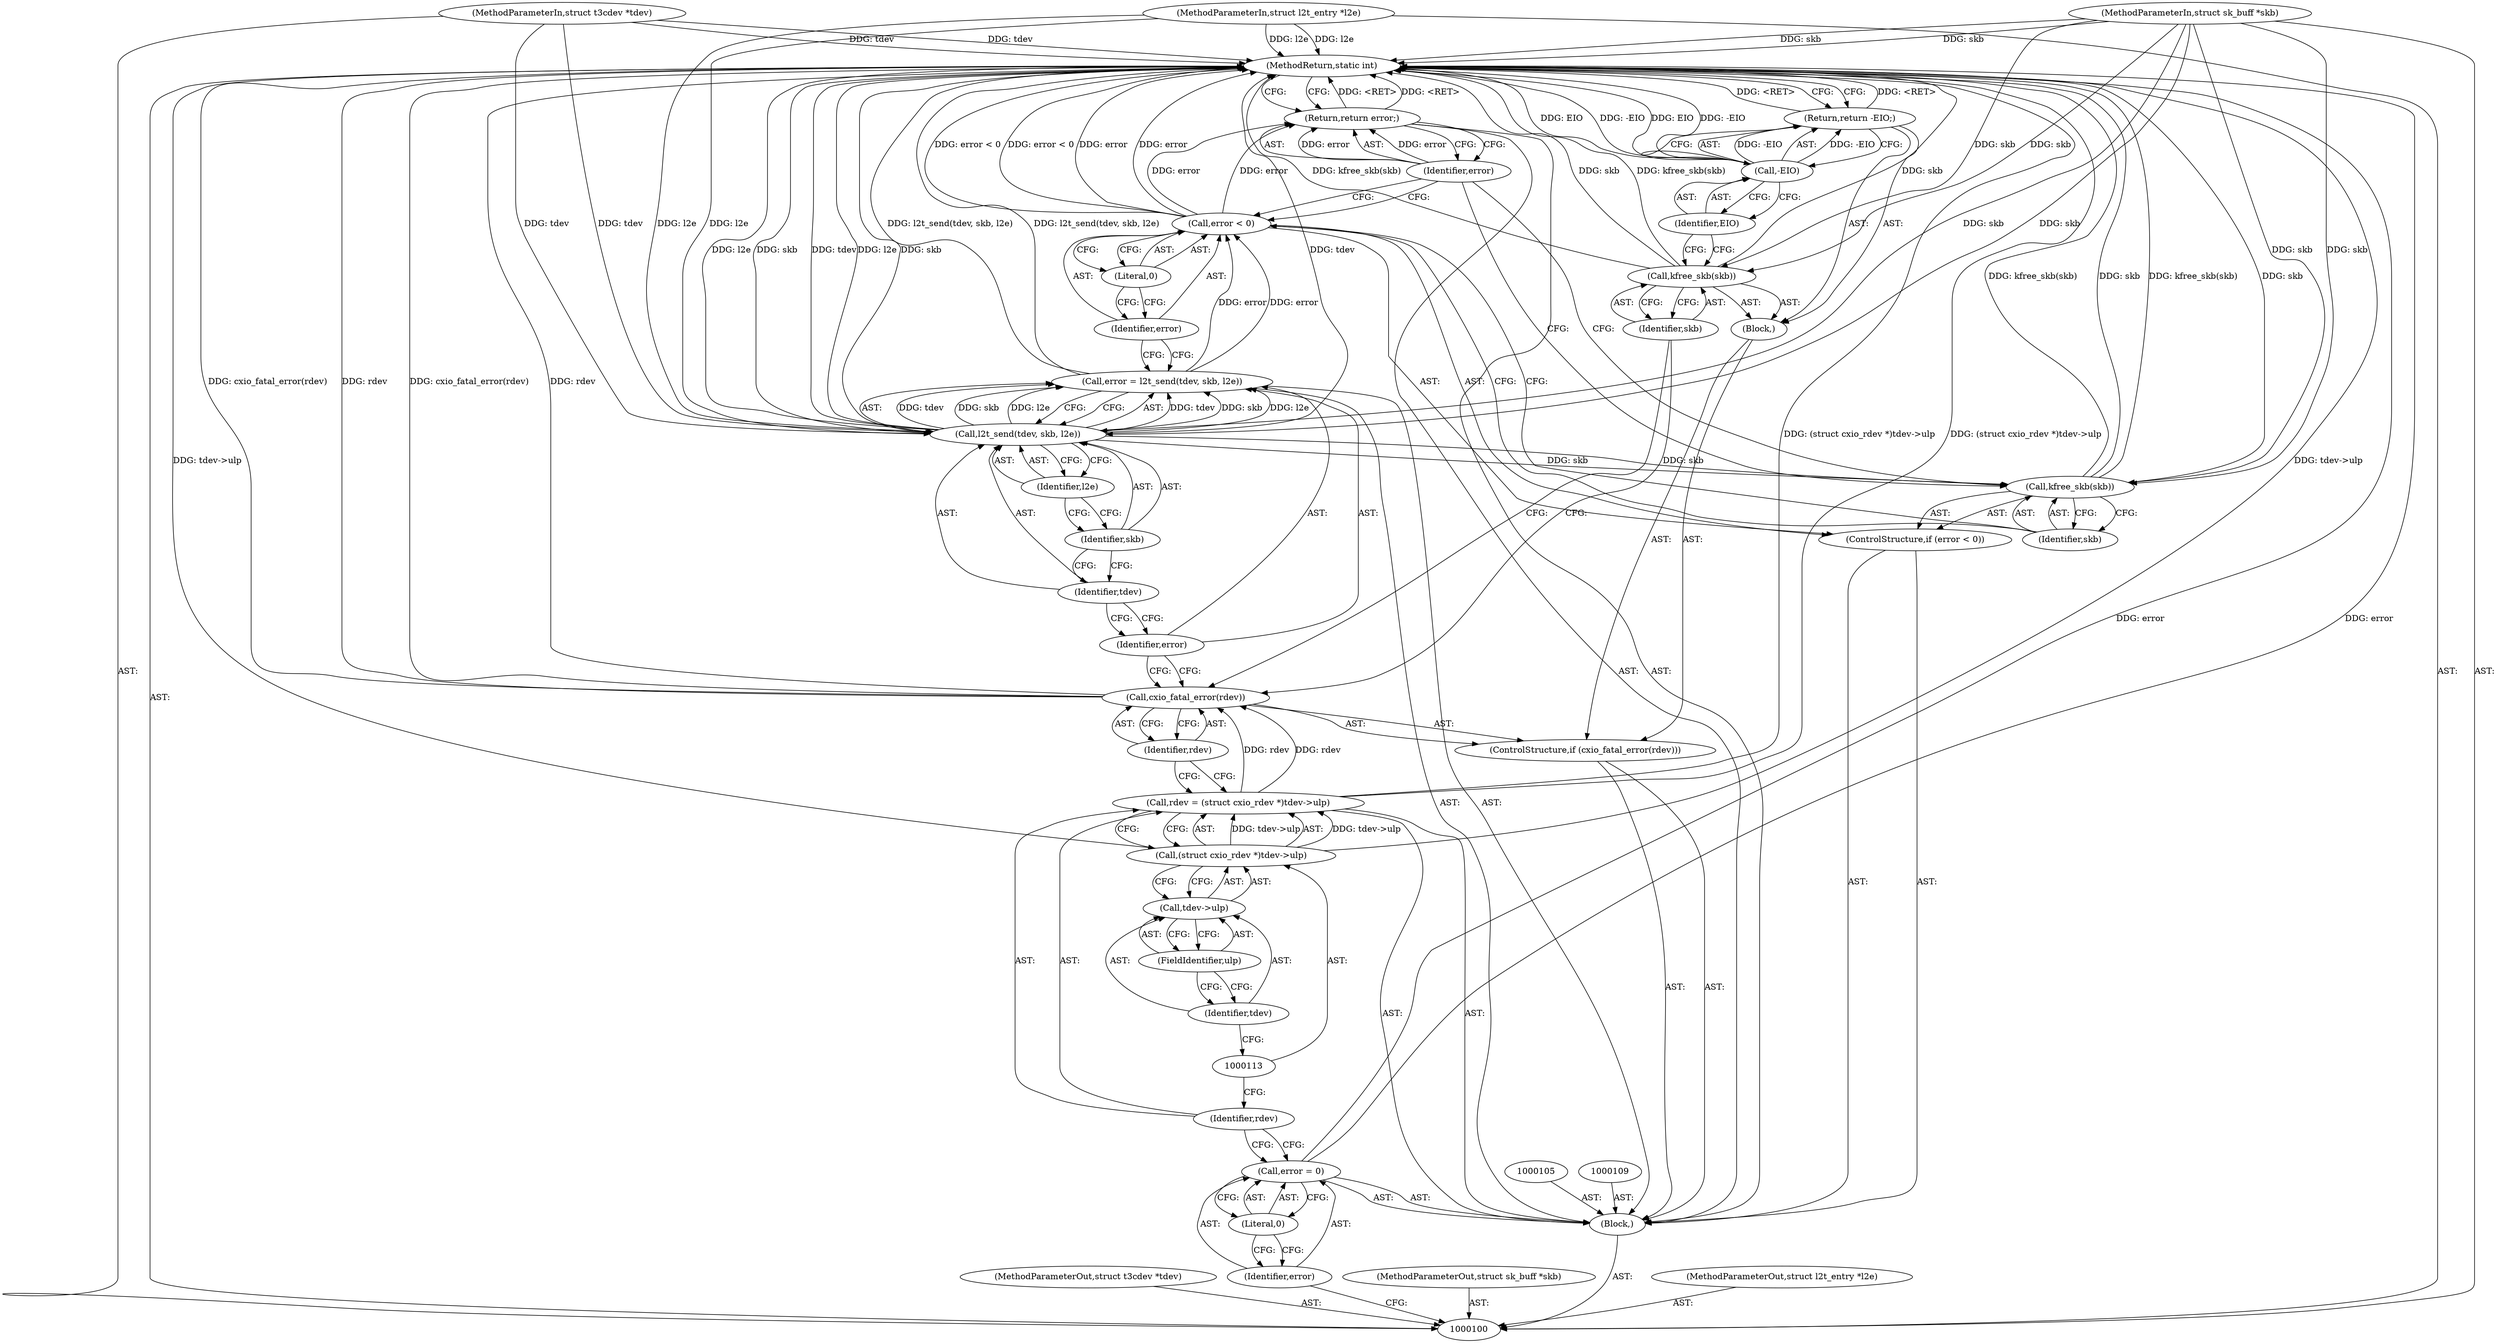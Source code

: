 digraph "1_linux_67f1aee6f45059fd6b0f5b0ecb2c97ad0451f6b3_0" {
"1000140" [label="(MethodReturn,static int)"];
"1000101" [label="(MethodParameterIn,struct t3cdev *tdev)"];
"1000188" [label="(MethodParameterOut,struct t3cdev *tdev)"];
"1000102" [label="(MethodParameterIn,struct sk_buff *skb)"];
"1000189" [label="(MethodParameterOut,struct sk_buff *skb)"];
"1000103" [label="(MethodParameterIn,struct l2t_entry *l2e)"];
"1000190" [label="(MethodParameterOut,struct l2t_entry *l2e)"];
"1000128" [label="(Call,l2t_send(tdev, skb, l2e))"];
"1000129" [label="(Identifier,tdev)"];
"1000126" [label="(Call,error = l2t_send(tdev, skb, l2e))"];
"1000127" [label="(Identifier,error)"];
"1000130" [label="(Identifier,skb)"];
"1000131" [label="(Identifier,l2e)"];
"1000135" [label="(Literal,0)"];
"1000132" [label="(ControlStructure,if (error < 0))"];
"1000133" [label="(Call,error < 0)"];
"1000134" [label="(Identifier,error)"];
"1000137" [label="(Identifier,skb)"];
"1000136" [label="(Call,kfree_skb(skb))"];
"1000138" [label="(Return,return error;)"];
"1000139" [label="(Identifier,error)"];
"1000104" [label="(Block,)"];
"1000108" [label="(Literal,0)"];
"1000106" [label="(Call,error = 0)"];
"1000107" [label="(Identifier,error)"];
"1000110" [label="(Call,rdev = (struct cxio_rdev *)tdev->ulp)"];
"1000111" [label="(Identifier,rdev)"];
"1000114" [label="(Call,tdev->ulp)"];
"1000115" [label="(Identifier,tdev)"];
"1000116" [label="(FieldIdentifier,ulp)"];
"1000112" [label="(Call,(struct cxio_rdev *)tdev->ulp)"];
"1000117" [label="(ControlStructure,if (cxio_fatal_error(rdev)))"];
"1000119" [label="(Identifier,rdev)"];
"1000120" [label="(Block,)"];
"1000118" [label="(Call,cxio_fatal_error(rdev))"];
"1000122" [label="(Identifier,skb)"];
"1000121" [label="(Call,kfree_skb(skb))"];
"1000125" [label="(Identifier,EIO)"];
"1000123" [label="(Return,return -EIO;)"];
"1000124" [label="(Call,-EIO)"];
"1000140" -> "1000100"  [label="AST: "];
"1000140" -> "1000123"  [label="CFG: "];
"1000140" -> "1000138"  [label="CFG: "];
"1000124" -> "1000140"  [label="DDG: EIO"];
"1000124" -> "1000140"  [label="DDG: -EIO"];
"1000106" -> "1000140"  [label="DDG: error"];
"1000112" -> "1000140"  [label="DDG: tdev->ulp"];
"1000121" -> "1000140"  [label="DDG: kfree_skb(skb)"];
"1000121" -> "1000140"  [label="DDG: skb"];
"1000118" -> "1000140"  [label="DDG: cxio_fatal_error(rdev)"];
"1000118" -> "1000140"  [label="DDG: rdev"];
"1000126" -> "1000140"  [label="DDG: l2t_send(tdev, skb, l2e)"];
"1000128" -> "1000140"  [label="DDG: skb"];
"1000128" -> "1000140"  [label="DDG: tdev"];
"1000128" -> "1000140"  [label="DDG: l2e"];
"1000103" -> "1000140"  [label="DDG: l2e"];
"1000133" -> "1000140"  [label="DDG: error"];
"1000133" -> "1000140"  [label="DDG: error < 0"];
"1000102" -> "1000140"  [label="DDG: skb"];
"1000110" -> "1000140"  [label="DDG: (struct cxio_rdev *)tdev->ulp"];
"1000101" -> "1000140"  [label="DDG: tdev"];
"1000136" -> "1000140"  [label="DDG: kfree_skb(skb)"];
"1000136" -> "1000140"  [label="DDG: skb"];
"1000138" -> "1000140"  [label="DDG: <RET>"];
"1000123" -> "1000140"  [label="DDG: <RET>"];
"1000101" -> "1000100"  [label="AST: "];
"1000101" -> "1000140"  [label="DDG: tdev"];
"1000101" -> "1000128"  [label="DDG: tdev"];
"1000188" -> "1000100"  [label="AST: "];
"1000102" -> "1000100"  [label="AST: "];
"1000102" -> "1000140"  [label="DDG: skb"];
"1000102" -> "1000121"  [label="DDG: skb"];
"1000102" -> "1000128"  [label="DDG: skb"];
"1000102" -> "1000136"  [label="DDG: skb"];
"1000189" -> "1000100"  [label="AST: "];
"1000103" -> "1000100"  [label="AST: "];
"1000103" -> "1000140"  [label="DDG: l2e"];
"1000103" -> "1000128"  [label="DDG: l2e"];
"1000190" -> "1000100"  [label="AST: "];
"1000128" -> "1000126"  [label="AST: "];
"1000128" -> "1000131"  [label="CFG: "];
"1000129" -> "1000128"  [label="AST: "];
"1000130" -> "1000128"  [label="AST: "];
"1000131" -> "1000128"  [label="AST: "];
"1000126" -> "1000128"  [label="CFG: "];
"1000128" -> "1000140"  [label="DDG: skb"];
"1000128" -> "1000140"  [label="DDG: tdev"];
"1000128" -> "1000140"  [label="DDG: l2e"];
"1000128" -> "1000126"  [label="DDG: tdev"];
"1000128" -> "1000126"  [label="DDG: skb"];
"1000128" -> "1000126"  [label="DDG: l2e"];
"1000101" -> "1000128"  [label="DDG: tdev"];
"1000102" -> "1000128"  [label="DDG: skb"];
"1000103" -> "1000128"  [label="DDG: l2e"];
"1000128" -> "1000136"  [label="DDG: skb"];
"1000129" -> "1000128"  [label="AST: "];
"1000129" -> "1000127"  [label="CFG: "];
"1000130" -> "1000129"  [label="CFG: "];
"1000126" -> "1000104"  [label="AST: "];
"1000126" -> "1000128"  [label="CFG: "];
"1000127" -> "1000126"  [label="AST: "];
"1000128" -> "1000126"  [label="AST: "];
"1000134" -> "1000126"  [label="CFG: "];
"1000126" -> "1000140"  [label="DDG: l2t_send(tdev, skb, l2e)"];
"1000128" -> "1000126"  [label="DDG: tdev"];
"1000128" -> "1000126"  [label="DDG: skb"];
"1000128" -> "1000126"  [label="DDG: l2e"];
"1000126" -> "1000133"  [label="DDG: error"];
"1000127" -> "1000126"  [label="AST: "];
"1000127" -> "1000118"  [label="CFG: "];
"1000129" -> "1000127"  [label="CFG: "];
"1000130" -> "1000128"  [label="AST: "];
"1000130" -> "1000129"  [label="CFG: "];
"1000131" -> "1000130"  [label="CFG: "];
"1000131" -> "1000128"  [label="AST: "];
"1000131" -> "1000130"  [label="CFG: "];
"1000128" -> "1000131"  [label="CFG: "];
"1000135" -> "1000133"  [label="AST: "];
"1000135" -> "1000134"  [label="CFG: "];
"1000133" -> "1000135"  [label="CFG: "];
"1000132" -> "1000104"  [label="AST: "];
"1000133" -> "1000132"  [label="AST: "];
"1000136" -> "1000132"  [label="AST: "];
"1000133" -> "1000132"  [label="AST: "];
"1000133" -> "1000135"  [label="CFG: "];
"1000134" -> "1000133"  [label="AST: "];
"1000135" -> "1000133"  [label="AST: "];
"1000137" -> "1000133"  [label="CFG: "];
"1000139" -> "1000133"  [label="CFG: "];
"1000133" -> "1000140"  [label="DDG: error"];
"1000133" -> "1000140"  [label="DDG: error < 0"];
"1000126" -> "1000133"  [label="DDG: error"];
"1000133" -> "1000138"  [label="DDG: error"];
"1000134" -> "1000133"  [label="AST: "];
"1000134" -> "1000126"  [label="CFG: "];
"1000135" -> "1000134"  [label="CFG: "];
"1000137" -> "1000136"  [label="AST: "];
"1000137" -> "1000133"  [label="CFG: "];
"1000136" -> "1000137"  [label="CFG: "];
"1000136" -> "1000132"  [label="AST: "];
"1000136" -> "1000137"  [label="CFG: "];
"1000137" -> "1000136"  [label="AST: "];
"1000139" -> "1000136"  [label="CFG: "];
"1000136" -> "1000140"  [label="DDG: kfree_skb(skb)"];
"1000136" -> "1000140"  [label="DDG: skb"];
"1000128" -> "1000136"  [label="DDG: skb"];
"1000102" -> "1000136"  [label="DDG: skb"];
"1000138" -> "1000104"  [label="AST: "];
"1000138" -> "1000139"  [label="CFG: "];
"1000139" -> "1000138"  [label="AST: "];
"1000140" -> "1000138"  [label="CFG: "];
"1000138" -> "1000140"  [label="DDG: <RET>"];
"1000139" -> "1000138"  [label="DDG: error"];
"1000133" -> "1000138"  [label="DDG: error"];
"1000139" -> "1000138"  [label="AST: "];
"1000139" -> "1000136"  [label="CFG: "];
"1000139" -> "1000133"  [label="CFG: "];
"1000138" -> "1000139"  [label="CFG: "];
"1000139" -> "1000138"  [label="DDG: error"];
"1000104" -> "1000100"  [label="AST: "];
"1000105" -> "1000104"  [label="AST: "];
"1000106" -> "1000104"  [label="AST: "];
"1000109" -> "1000104"  [label="AST: "];
"1000110" -> "1000104"  [label="AST: "];
"1000117" -> "1000104"  [label="AST: "];
"1000126" -> "1000104"  [label="AST: "];
"1000132" -> "1000104"  [label="AST: "];
"1000138" -> "1000104"  [label="AST: "];
"1000108" -> "1000106"  [label="AST: "];
"1000108" -> "1000107"  [label="CFG: "];
"1000106" -> "1000108"  [label="CFG: "];
"1000106" -> "1000104"  [label="AST: "];
"1000106" -> "1000108"  [label="CFG: "];
"1000107" -> "1000106"  [label="AST: "];
"1000108" -> "1000106"  [label="AST: "];
"1000111" -> "1000106"  [label="CFG: "];
"1000106" -> "1000140"  [label="DDG: error"];
"1000107" -> "1000106"  [label="AST: "];
"1000107" -> "1000100"  [label="CFG: "];
"1000108" -> "1000107"  [label="CFG: "];
"1000110" -> "1000104"  [label="AST: "];
"1000110" -> "1000112"  [label="CFG: "];
"1000111" -> "1000110"  [label="AST: "];
"1000112" -> "1000110"  [label="AST: "];
"1000119" -> "1000110"  [label="CFG: "];
"1000110" -> "1000140"  [label="DDG: (struct cxio_rdev *)tdev->ulp"];
"1000112" -> "1000110"  [label="DDG: tdev->ulp"];
"1000110" -> "1000118"  [label="DDG: rdev"];
"1000111" -> "1000110"  [label="AST: "];
"1000111" -> "1000106"  [label="CFG: "];
"1000113" -> "1000111"  [label="CFG: "];
"1000114" -> "1000112"  [label="AST: "];
"1000114" -> "1000116"  [label="CFG: "];
"1000115" -> "1000114"  [label="AST: "];
"1000116" -> "1000114"  [label="AST: "];
"1000112" -> "1000114"  [label="CFG: "];
"1000115" -> "1000114"  [label="AST: "];
"1000115" -> "1000113"  [label="CFG: "];
"1000116" -> "1000115"  [label="CFG: "];
"1000116" -> "1000114"  [label="AST: "];
"1000116" -> "1000115"  [label="CFG: "];
"1000114" -> "1000116"  [label="CFG: "];
"1000112" -> "1000110"  [label="AST: "];
"1000112" -> "1000114"  [label="CFG: "];
"1000113" -> "1000112"  [label="AST: "];
"1000114" -> "1000112"  [label="AST: "];
"1000110" -> "1000112"  [label="CFG: "];
"1000112" -> "1000140"  [label="DDG: tdev->ulp"];
"1000112" -> "1000110"  [label="DDG: tdev->ulp"];
"1000117" -> "1000104"  [label="AST: "];
"1000118" -> "1000117"  [label="AST: "];
"1000120" -> "1000117"  [label="AST: "];
"1000119" -> "1000118"  [label="AST: "];
"1000119" -> "1000110"  [label="CFG: "];
"1000118" -> "1000119"  [label="CFG: "];
"1000120" -> "1000117"  [label="AST: "];
"1000121" -> "1000120"  [label="AST: "];
"1000123" -> "1000120"  [label="AST: "];
"1000118" -> "1000117"  [label="AST: "];
"1000118" -> "1000119"  [label="CFG: "];
"1000119" -> "1000118"  [label="AST: "];
"1000122" -> "1000118"  [label="CFG: "];
"1000127" -> "1000118"  [label="CFG: "];
"1000118" -> "1000140"  [label="DDG: cxio_fatal_error(rdev)"];
"1000118" -> "1000140"  [label="DDG: rdev"];
"1000110" -> "1000118"  [label="DDG: rdev"];
"1000122" -> "1000121"  [label="AST: "];
"1000122" -> "1000118"  [label="CFG: "];
"1000121" -> "1000122"  [label="CFG: "];
"1000121" -> "1000120"  [label="AST: "];
"1000121" -> "1000122"  [label="CFG: "];
"1000122" -> "1000121"  [label="AST: "];
"1000125" -> "1000121"  [label="CFG: "];
"1000121" -> "1000140"  [label="DDG: kfree_skb(skb)"];
"1000121" -> "1000140"  [label="DDG: skb"];
"1000102" -> "1000121"  [label="DDG: skb"];
"1000125" -> "1000124"  [label="AST: "];
"1000125" -> "1000121"  [label="CFG: "];
"1000124" -> "1000125"  [label="CFG: "];
"1000123" -> "1000120"  [label="AST: "];
"1000123" -> "1000124"  [label="CFG: "];
"1000124" -> "1000123"  [label="AST: "];
"1000140" -> "1000123"  [label="CFG: "];
"1000123" -> "1000140"  [label="DDG: <RET>"];
"1000124" -> "1000123"  [label="DDG: -EIO"];
"1000124" -> "1000123"  [label="AST: "];
"1000124" -> "1000125"  [label="CFG: "];
"1000125" -> "1000124"  [label="AST: "];
"1000123" -> "1000124"  [label="CFG: "];
"1000124" -> "1000140"  [label="DDG: EIO"];
"1000124" -> "1000140"  [label="DDG: -EIO"];
"1000124" -> "1000123"  [label="DDG: -EIO"];
}
